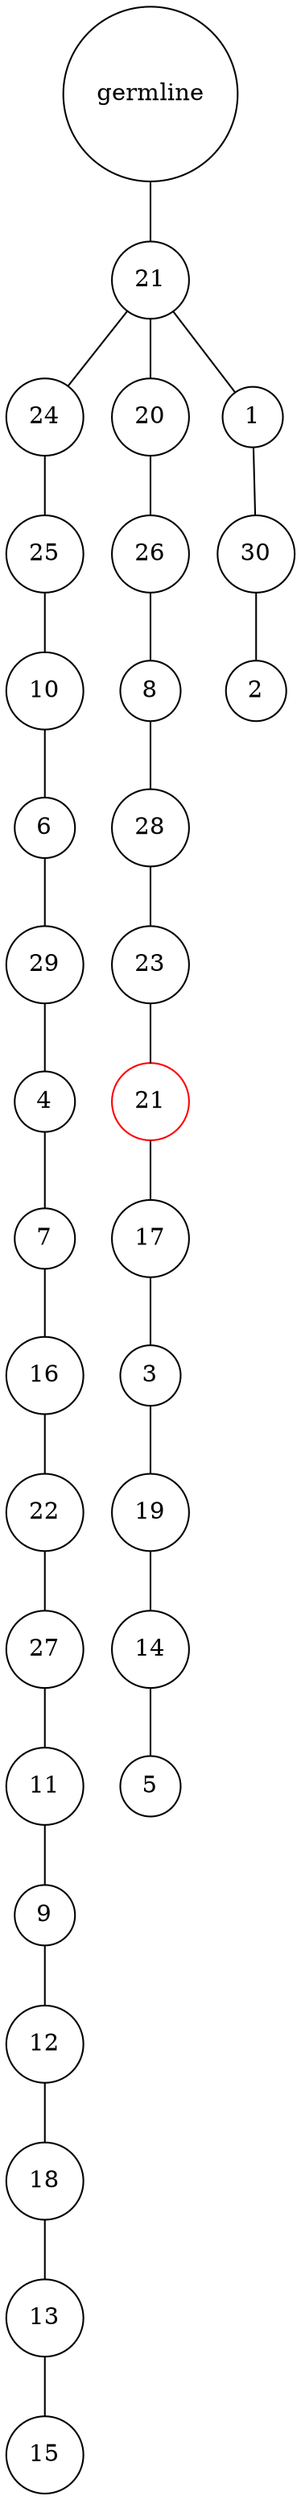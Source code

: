 graph {
	rankdir=UD;
	splines=line;
	node [shape=circle]
	"0x7f8c8c003b50" [label="germline"];
	"0x7f8c8c003b80" [label="21"];
	"0x7f8c8c003b50" -- "0x7f8c8c003b80" ;
	"0x7f8c8c003bb0" [label="24"];
	"0x7f8c8c003b80" -- "0x7f8c8c003bb0" ;
	"0x7f8c8c003be0" [label="25"];
	"0x7f8c8c003bb0" -- "0x7f8c8c003be0" ;
	"0x7f8c8c003c10" [label="10"];
	"0x7f8c8c003be0" -- "0x7f8c8c003c10" ;
	"0x7f8c8c003c40" [label="6"];
	"0x7f8c8c003c10" -- "0x7f8c8c003c40" ;
	"0x7f8c8c003c70" [label="29"];
	"0x7f8c8c003c40" -- "0x7f8c8c003c70" ;
	"0x7f8c8c003ca0" [label="4"];
	"0x7f8c8c003c70" -- "0x7f8c8c003ca0" ;
	"0x7f8c8c003cd0" [label="7"];
	"0x7f8c8c003ca0" -- "0x7f8c8c003cd0" ;
	"0x7f8c8c003d00" [label="16"];
	"0x7f8c8c003cd0" -- "0x7f8c8c003d00" ;
	"0x7f8c8c003d30" [label="22"];
	"0x7f8c8c003d00" -- "0x7f8c8c003d30" ;
	"0x7f8c8c003d60" [label="27"];
	"0x7f8c8c003d30" -- "0x7f8c8c003d60" ;
	"0x7f8c8c003d90" [label="11"];
	"0x7f8c8c003d60" -- "0x7f8c8c003d90" ;
	"0x7f8c8c003dc0" [label="9"];
	"0x7f8c8c003d90" -- "0x7f8c8c003dc0" ;
	"0x7f8c8c003df0" [label="12"];
	"0x7f8c8c003dc0" -- "0x7f8c8c003df0" ;
	"0x7f8c8c003e20" [label="18"];
	"0x7f8c8c003df0" -- "0x7f8c8c003e20" ;
	"0x7f8c8c003e50" [label="13"];
	"0x7f8c8c003e20" -- "0x7f8c8c003e50" ;
	"0x7f8c8c003e80" [label="15"];
	"0x7f8c8c003e50" -- "0x7f8c8c003e80" ;
	"0x7f8c8c003eb0" [label="20"];
	"0x7f8c8c003b80" -- "0x7f8c8c003eb0" ;
	"0x7f8c8c003ee0" [label="26"];
	"0x7f8c8c003eb0" -- "0x7f8c8c003ee0" ;
	"0x7f8c8c003f10" [label="8"];
	"0x7f8c8c003ee0" -- "0x7f8c8c003f10" ;
	"0x7f8c8c003f40" [label="28"];
	"0x7f8c8c003f10" -- "0x7f8c8c003f40" ;
	"0x7f8c8c003f70" [label="23"];
	"0x7f8c8c003f40" -- "0x7f8c8c003f70" ;
	"0x7f8c8c003fa0" [label="21",color="red"];
	"0x7f8c8c003f70" -- "0x7f8c8c003fa0" ;
	"0x7f8c8c003fd0" [label="17"];
	"0x7f8c8c003fa0" -- "0x7f8c8c003fd0" ;
	"0x7f8c8c011040" [label="3"];
	"0x7f8c8c003fd0" -- "0x7f8c8c011040" ;
	"0x7f8c8c011070" [label="19"];
	"0x7f8c8c011040" -- "0x7f8c8c011070" ;
	"0x7f8c8c0110a0" [label="14"];
	"0x7f8c8c011070" -- "0x7f8c8c0110a0" ;
	"0x7f8c8c0110d0" [label="5"];
	"0x7f8c8c0110a0" -- "0x7f8c8c0110d0" ;
	"0x7f8c8c011100" [label="1"];
	"0x7f8c8c003b80" -- "0x7f8c8c011100" ;
	"0x7f8c8c011130" [label="30"];
	"0x7f8c8c011100" -- "0x7f8c8c011130" ;
	"0x7f8c8c011160" [label="2"];
	"0x7f8c8c011130" -- "0x7f8c8c011160" ;
}
